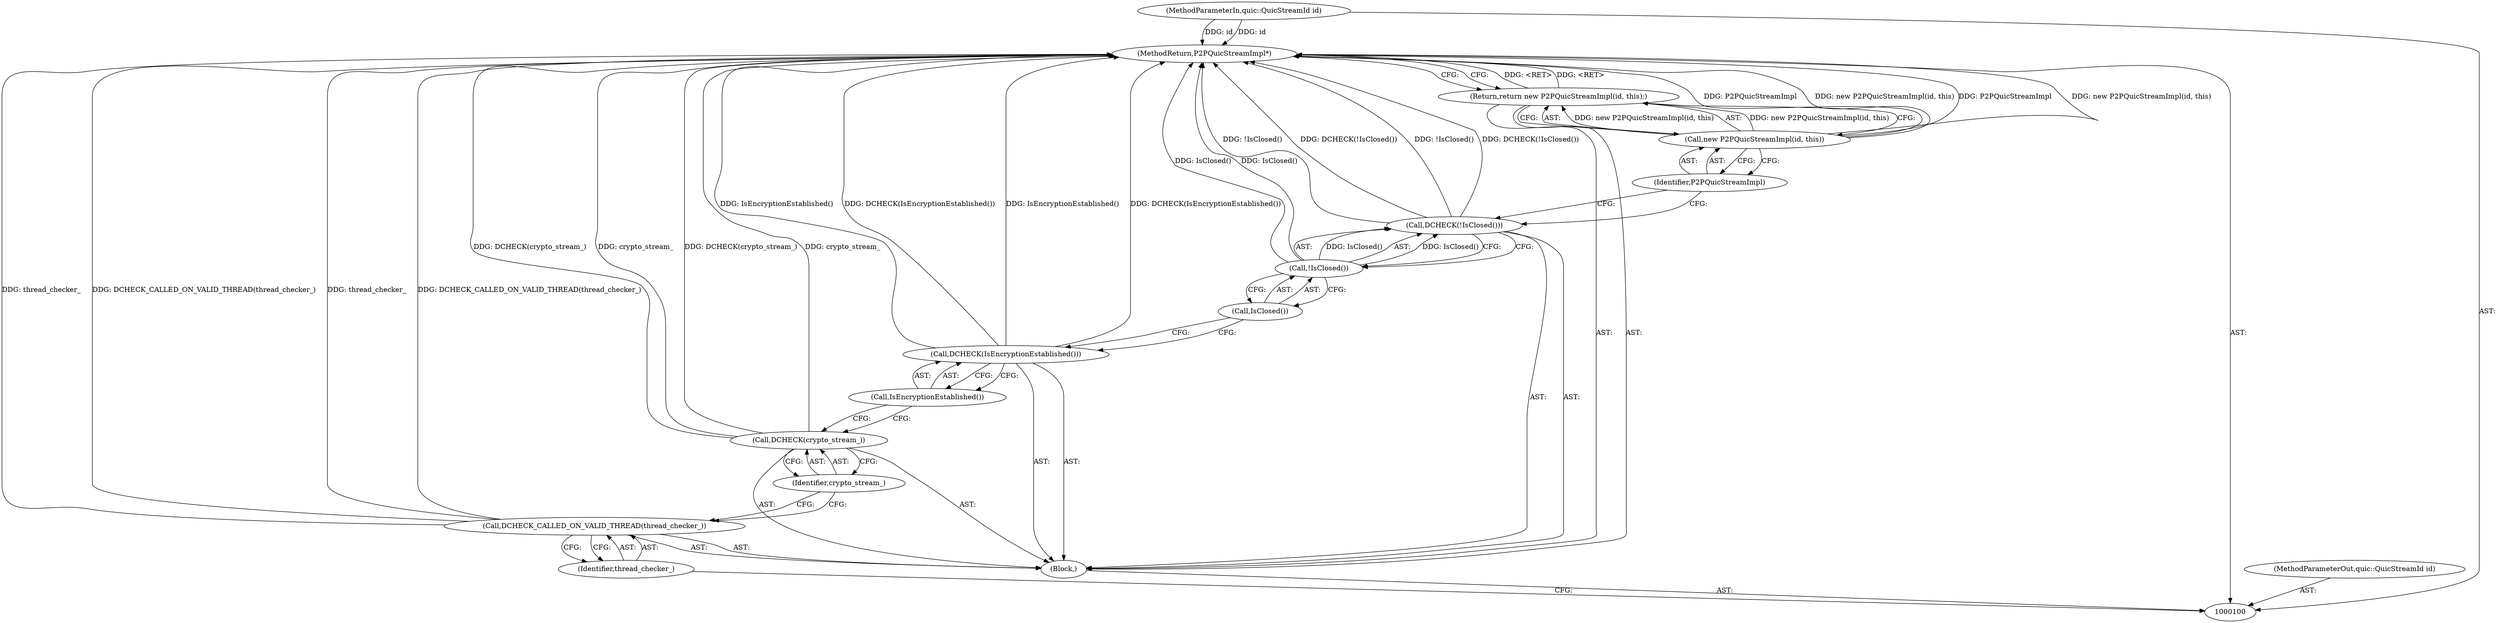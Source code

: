 digraph "1_Chrome_350f7d4b2c76950c8e7271284de84a9756b796e1_3" {
"1000115" [label="(MethodReturn,P2PQuicStreamImpl*)"];
"1000102" [label="(Block,)"];
"1000101" [label="(MethodParameterIn,quic::QuicStreamId id)"];
"1000143" [label="(MethodParameterOut,quic::QuicStreamId id)"];
"1000103" [label="(Call,DCHECK_CALLED_ON_VALID_THREAD(thread_checker_))"];
"1000104" [label="(Identifier,thread_checker_)"];
"1000106" [label="(Identifier,crypto_stream_)"];
"1000105" [label="(Call,DCHECK(crypto_stream_))"];
"1000108" [label="(Call,IsEncryptionEstablished())"];
"1000107" [label="(Call,DCHECK(IsEncryptionEstablished()))"];
"1000110" [label="(Call,!IsClosed())"];
"1000111" [label="(Call,IsClosed())"];
"1000109" [label="(Call,DCHECK(!IsClosed()))"];
"1000114" [label="(Identifier,P2PQuicStreamImpl)"];
"1000112" [label="(Return,return new P2PQuicStreamImpl(id, this);)"];
"1000113" [label="(Call,new P2PQuicStreamImpl(id, this))"];
"1000115" -> "1000100"  [label="AST: "];
"1000115" -> "1000112"  [label="CFG: "];
"1000112" -> "1000115"  [label="DDG: <RET>"];
"1000107" -> "1000115"  [label="DDG: IsEncryptionEstablished()"];
"1000107" -> "1000115"  [label="DDG: DCHECK(IsEncryptionEstablished())"];
"1000103" -> "1000115"  [label="DDG: thread_checker_"];
"1000103" -> "1000115"  [label="DDG: DCHECK_CALLED_ON_VALID_THREAD(thread_checker_)"];
"1000105" -> "1000115"  [label="DDG: DCHECK(crypto_stream_)"];
"1000105" -> "1000115"  [label="DDG: crypto_stream_"];
"1000113" -> "1000115"  [label="DDG: P2PQuicStreamImpl"];
"1000113" -> "1000115"  [label="DDG: new P2PQuicStreamImpl(id, this)"];
"1000110" -> "1000115"  [label="DDG: IsClosed()"];
"1000101" -> "1000115"  [label="DDG: id"];
"1000109" -> "1000115"  [label="DDG: !IsClosed()"];
"1000109" -> "1000115"  [label="DDG: DCHECK(!IsClosed())"];
"1000102" -> "1000100"  [label="AST: "];
"1000103" -> "1000102"  [label="AST: "];
"1000105" -> "1000102"  [label="AST: "];
"1000107" -> "1000102"  [label="AST: "];
"1000109" -> "1000102"  [label="AST: "];
"1000112" -> "1000102"  [label="AST: "];
"1000101" -> "1000100"  [label="AST: "];
"1000101" -> "1000115"  [label="DDG: id"];
"1000143" -> "1000100"  [label="AST: "];
"1000103" -> "1000102"  [label="AST: "];
"1000103" -> "1000104"  [label="CFG: "];
"1000104" -> "1000103"  [label="AST: "];
"1000106" -> "1000103"  [label="CFG: "];
"1000103" -> "1000115"  [label="DDG: thread_checker_"];
"1000103" -> "1000115"  [label="DDG: DCHECK_CALLED_ON_VALID_THREAD(thread_checker_)"];
"1000104" -> "1000103"  [label="AST: "];
"1000104" -> "1000100"  [label="CFG: "];
"1000103" -> "1000104"  [label="CFG: "];
"1000106" -> "1000105"  [label="AST: "];
"1000106" -> "1000103"  [label="CFG: "];
"1000105" -> "1000106"  [label="CFG: "];
"1000105" -> "1000102"  [label="AST: "];
"1000105" -> "1000106"  [label="CFG: "];
"1000106" -> "1000105"  [label="AST: "];
"1000108" -> "1000105"  [label="CFG: "];
"1000105" -> "1000115"  [label="DDG: DCHECK(crypto_stream_)"];
"1000105" -> "1000115"  [label="DDG: crypto_stream_"];
"1000108" -> "1000107"  [label="AST: "];
"1000108" -> "1000105"  [label="CFG: "];
"1000107" -> "1000108"  [label="CFG: "];
"1000107" -> "1000102"  [label="AST: "];
"1000107" -> "1000108"  [label="CFG: "];
"1000108" -> "1000107"  [label="AST: "];
"1000111" -> "1000107"  [label="CFG: "];
"1000107" -> "1000115"  [label="DDG: IsEncryptionEstablished()"];
"1000107" -> "1000115"  [label="DDG: DCHECK(IsEncryptionEstablished())"];
"1000110" -> "1000109"  [label="AST: "];
"1000110" -> "1000111"  [label="CFG: "];
"1000111" -> "1000110"  [label="AST: "];
"1000109" -> "1000110"  [label="CFG: "];
"1000110" -> "1000115"  [label="DDG: IsClosed()"];
"1000110" -> "1000109"  [label="DDG: IsClosed()"];
"1000111" -> "1000110"  [label="AST: "];
"1000111" -> "1000107"  [label="CFG: "];
"1000110" -> "1000111"  [label="CFG: "];
"1000109" -> "1000102"  [label="AST: "];
"1000109" -> "1000110"  [label="CFG: "];
"1000110" -> "1000109"  [label="AST: "];
"1000114" -> "1000109"  [label="CFG: "];
"1000109" -> "1000115"  [label="DDG: !IsClosed()"];
"1000109" -> "1000115"  [label="DDG: DCHECK(!IsClosed())"];
"1000110" -> "1000109"  [label="DDG: IsClosed()"];
"1000114" -> "1000113"  [label="AST: "];
"1000114" -> "1000109"  [label="CFG: "];
"1000113" -> "1000114"  [label="CFG: "];
"1000112" -> "1000102"  [label="AST: "];
"1000112" -> "1000113"  [label="CFG: "];
"1000113" -> "1000112"  [label="AST: "];
"1000115" -> "1000112"  [label="CFG: "];
"1000112" -> "1000115"  [label="DDG: <RET>"];
"1000113" -> "1000112"  [label="DDG: new P2PQuicStreamImpl(id, this)"];
"1000113" -> "1000112"  [label="AST: "];
"1000113" -> "1000114"  [label="CFG: "];
"1000114" -> "1000113"  [label="AST: "];
"1000112" -> "1000113"  [label="CFG: "];
"1000113" -> "1000115"  [label="DDG: P2PQuicStreamImpl"];
"1000113" -> "1000115"  [label="DDG: new P2PQuicStreamImpl(id, this)"];
"1000113" -> "1000112"  [label="DDG: new P2PQuicStreamImpl(id, this)"];
}
